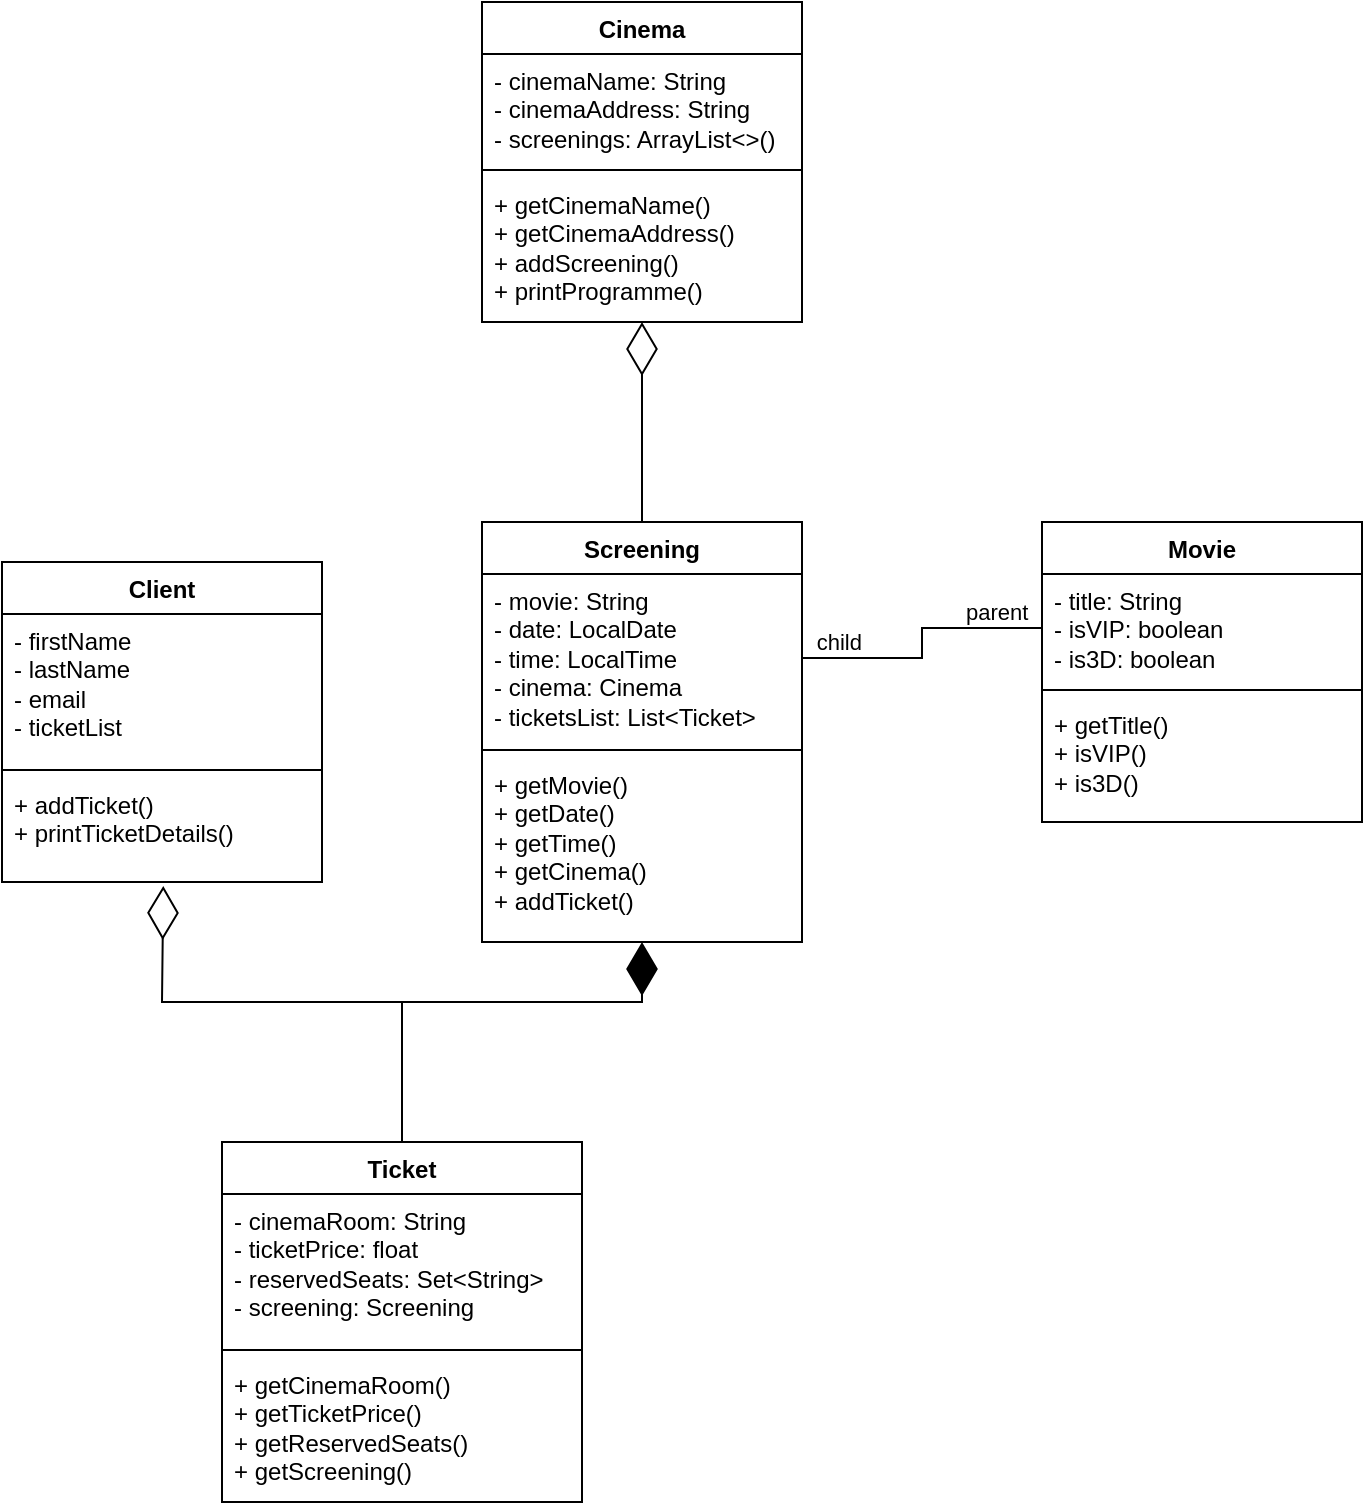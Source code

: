 <mxfile version="26.0.11">
  <diagram name="Strona-1" id="Fe7Hsvomiq4MP2yeBnqJ">
    <mxGraphModel dx="1236" dy="1726" grid="1" gridSize="10" guides="1" tooltips="1" connect="1" arrows="1" fold="1" page="1" pageScale="1" pageWidth="827" pageHeight="1169" math="0" shadow="0">
      <root>
        <mxCell id="0" />
        <mxCell id="1" parent="0" />
        <mxCell id="ms9E_h8TE_Jg9EmPVrr3-1" value="Cinema" style="swimlane;fontStyle=1;align=center;verticalAlign=top;childLayout=stackLayout;horizontal=1;startSize=26;horizontalStack=0;resizeParent=1;resizeParentMax=0;resizeLast=0;collapsible=1;marginBottom=0;whiteSpace=wrap;html=1;" parent="1" vertex="1">
          <mxGeometry x="320" y="-60" width="160" height="160" as="geometry" />
        </mxCell>
        <mxCell id="ms9E_h8TE_Jg9EmPVrr3-2" value=" - cinemaName: String&lt;br&gt;- cinemaAddress: String&lt;br&gt;- screenings: ArrayList&amp;lt;&amp;gt;()" style="text;strokeColor=none;fillColor=none;align=left;verticalAlign=top;spacingLeft=4;spacingRight=4;overflow=hidden;rotatable=0;points=[[0,0.5],[1,0.5]];portConstraint=eastwest;whiteSpace=wrap;html=1;" parent="ms9E_h8TE_Jg9EmPVrr3-1" vertex="1">
          <mxGeometry y="26" width="160" height="54" as="geometry" />
        </mxCell>
        <mxCell id="ms9E_h8TE_Jg9EmPVrr3-3" value="" style="line;strokeWidth=1;fillColor=none;align=left;verticalAlign=middle;spacingTop=-1;spacingLeft=3;spacingRight=3;rotatable=0;labelPosition=right;points=[];portConstraint=eastwest;strokeColor=inherit;" parent="ms9E_h8TE_Jg9EmPVrr3-1" vertex="1">
          <mxGeometry y="80" width="160" height="8" as="geometry" />
        </mxCell>
        <mxCell id="ms9E_h8TE_Jg9EmPVrr3-4" value="+ getCinemaName()&lt;br&gt;+ getCinemaAddress()&lt;br&gt;+ addScreening()&lt;br&gt;+ printProgramme()" style="text;strokeColor=none;fillColor=none;align=left;verticalAlign=top;spacingLeft=4;spacingRight=4;overflow=hidden;rotatable=0;points=[[0,0.5],[1,0.5]];portConstraint=eastwest;whiteSpace=wrap;html=1;" parent="ms9E_h8TE_Jg9EmPVrr3-1" vertex="1">
          <mxGeometry y="88" width="160" height="72" as="geometry" />
        </mxCell>
        <mxCell id="ms9E_h8TE_Jg9EmPVrr3-5" value="Screening" style="swimlane;fontStyle=1;align=center;verticalAlign=top;childLayout=stackLayout;horizontal=1;startSize=26;horizontalStack=0;resizeParent=1;resizeParentMax=0;resizeLast=0;collapsible=1;marginBottom=0;whiteSpace=wrap;html=1;" parent="1" vertex="1">
          <mxGeometry x="320" y="200" width="160" height="210" as="geometry" />
        </mxCell>
        <mxCell id="ms9E_h8TE_Jg9EmPVrr3-6" value="- movie: String&lt;br&gt;- &lt;span class=&quot;hljs-built_in&quot;&gt;date: LocalDate&lt;/span&gt;&lt;br&gt;- &lt;span class=&quot;hljs-built_in&quot;&gt;time: LocalTime&lt;/span&gt;&lt;br&gt;- cinema: Cinema&lt;br&gt;- ticketsList: List&amp;lt;Ticket&amp;gt;" style="text;strokeColor=none;fillColor=none;align=left;verticalAlign=top;spacingLeft=4;spacingRight=4;overflow=hidden;rotatable=0;points=[[0,0.5],[1,0.5]];portConstraint=eastwest;whiteSpace=wrap;html=1;" parent="ms9E_h8TE_Jg9EmPVrr3-5" vertex="1">
          <mxGeometry y="26" width="160" height="84" as="geometry" />
        </mxCell>
        <mxCell id="ms9E_h8TE_Jg9EmPVrr3-7" value="" style="line;strokeWidth=1;fillColor=none;align=left;verticalAlign=middle;spacingTop=-1;spacingLeft=3;spacingRight=3;rotatable=0;labelPosition=right;points=[];portConstraint=eastwest;strokeColor=inherit;" parent="ms9E_h8TE_Jg9EmPVrr3-5" vertex="1">
          <mxGeometry y="110" width="160" height="8" as="geometry" />
        </mxCell>
        <mxCell id="ms9E_h8TE_Jg9EmPVrr3-8" value="+ getMovie()&lt;br&gt;+ getDate()&lt;br&gt;+ getTime()&lt;br&gt;+ getCinema()&lt;br&gt;+ addTicket() " style="text;strokeColor=none;fillColor=none;align=left;verticalAlign=top;spacingLeft=4;spacingRight=4;overflow=hidden;rotatable=0;points=[[0,0.5],[1,0.5]];portConstraint=eastwest;whiteSpace=wrap;html=1;" parent="ms9E_h8TE_Jg9EmPVrr3-5" vertex="1">
          <mxGeometry y="118" width="160" height="92" as="geometry" />
        </mxCell>
        <mxCell id="ms9E_h8TE_Jg9EmPVrr3-9" value="Client" style="swimlane;fontStyle=1;align=center;verticalAlign=top;childLayout=stackLayout;horizontal=1;startSize=26;horizontalStack=0;resizeParent=1;resizeParentMax=0;resizeLast=0;collapsible=1;marginBottom=0;whiteSpace=wrap;html=1;" parent="1" vertex="1">
          <mxGeometry x="80" y="220" width="160" height="160" as="geometry" />
        </mxCell>
        <mxCell id="ms9E_h8TE_Jg9EmPVrr3-10" value=" - firstName&lt;br&gt;- lastName&lt;br&gt;- email&lt;br&gt;- ticketList  " style="text;strokeColor=none;fillColor=none;align=left;verticalAlign=top;spacingLeft=4;spacingRight=4;overflow=hidden;rotatable=0;points=[[0,0.5],[1,0.5]];portConstraint=eastwest;whiteSpace=wrap;html=1;" parent="ms9E_h8TE_Jg9EmPVrr3-9" vertex="1">
          <mxGeometry y="26" width="160" height="74" as="geometry" />
        </mxCell>
        <mxCell id="ms9E_h8TE_Jg9EmPVrr3-11" value="" style="line;strokeWidth=1;fillColor=none;align=left;verticalAlign=middle;spacingTop=-1;spacingLeft=3;spacingRight=3;rotatable=0;labelPosition=right;points=[];portConstraint=eastwest;strokeColor=inherit;" parent="ms9E_h8TE_Jg9EmPVrr3-9" vertex="1">
          <mxGeometry y="100" width="160" height="8" as="geometry" />
        </mxCell>
        <mxCell id="ms9E_h8TE_Jg9EmPVrr3-12" value="+ addTicket()&lt;br&gt;+ printTicketDetails()" style="text;strokeColor=none;fillColor=none;align=left;verticalAlign=top;spacingLeft=4;spacingRight=4;overflow=hidden;rotatable=0;points=[[0,0.5],[1,0.5]];portConstraint=eastwest;whiteSpace=wrap;html=1;" parent="ms9E_h8TE_Jg9EmPVrr3-9" vertex="1">
          <mxGeometry y="108" width="160" height="52" as="geometry" />
        </mxCell>
        <mxCell id="ms9E_h8TE_Jg9EmPVrr3-13" value="Movie" style="swimlane;fontStyle=1;align=center;verticalAlign=top;childLayout=stackLayout;horizontal=1;startSize=26;horizontalStack=0;resizeParent=1;resizeParentMax=0;resizeLast=0;collapsible=1;marginBottom=0;whiteSpace=wrap;html=1;" parent="1" vertex="1">
          <mxGeometry x="600" y="200" width="160" height="150" as="geometry" />
        </mxCell>
        <mxCell id="ms9E_h8TE_Jg9EmPVrr3-14" value="- title: String&lt;br&gt;- isVIP: boolean&lt;br&gt;- is3D: boolean" style="text;strokeColor=none;fillColor=none;align=left;verticalAlign=top;spacingLeft=4;spacingRight=4;overflow=hidden;rotatable=0;points=[[0,0.5],[1,0.5]];portConstraint=eastwest;whiteSpace=wrap;html=1;" parent="ms9E_h8TE_Jg9EmPVrr3-13" vertex="1">
          <mxGeometry y="26" width="160" height="54" as="geometry" />
        </mxCell>
        <mxCell id="ms9E_h8TE_Jg9EmPVrr3-15" value="" style="line;strokeWidth=1;fillColor=none;align=left;verticalAlign=middle;spacingTop=-1;spacingLeft=3;spacingRight=3;rotatable=0;labelPosition=right;points=[];portConstraint=eastwest;strokeColor=inherit;" parent="ms9E_h8TE_Jg9EmPVrr3-13" vertex="1">
          <mxGeometry y="80" width="160" height="8" as="geometry" />
        </mxCell>
        <mxCell id="ms9E_h8TE_Jg9EmPVrr3-16" value="+ getTitle()&lt;br&gt;+ isVIP()&lt;br&gt;+ is3D()  " style="text;strokeColor=none;fillColor=none;align=left;verticalAlign=top;spacingLeft=4;spacingRight=4;overflow=hidden;rotatable=0;points=[[0,0.5],[1,0.5]];portConstraint=eastwest;whiteSpace=wrap;html=1;" parent="ms9E_h8TE_Jg9EmPVrr3-13" vertex="1">
          <mxGeometry y="88" width="160" height="62" as="geometry" />
        </mxCell>
        <mxCell id="ms9E_h8TE_Jg9EmPVrr3-17" value="Ticket" style="swimlane;fontStyle=1;align=center;verticalAlign=top;childLayout=stackLayout;horizontal=1;startSize=26;horizontalStack=0;resizeParent=1;resizeParentMax=0;resizeLast=0;collapsible=1;marginBottom=0;whiteSpace=wrap;html=1;" parent="1" vertex="1">
          <mxGeometry x="190" y="510" width="180" height="180" as="geometry" />
        </mxCell>
        <mxCell id="ms9E_h8TE_Jg9EmPVrr3-18" value=" - cinemaRoom: String&lt;br&gt;- ticketPrice: float&lt;br&gt;- reservedSeats: Set&amp;lt;String&amp;gt;&lt;br&gt;- screening: Screening" style="text;strokeColor=none;fillColor=none;align=left;verticalAlign=top;spacingLeft=4;spacingRight=4;overflow=hidden;rotatable=0;points=[[0,0.5],[1,0.5]];portConstraint=eastwest;whiteSpace=wrap;html=1;" parent="ms9E_h8TE_Jg9EmPVrr3-17" vertex="1">
          <mxGeometry y="26" width="180" height="74" as="geometry" />
        </mxCell>
        <mxCell id="ms9E_h8TE_Jg9EmPVrr3-19" value="" style="line;strokeWidth=1;fillColor=none;align=left;verticalAlign=middle;spacingTop=-1;spacingLeft=3;spacingRight=3;rotatable=0;labelPosition=right;points=[];portConstraint=eastwest;strokeColor=inherit;" parent="ms9E_h8TE_Jg9EmPVrr3-17" vertex="1">
          <mxGeometry y="100" width="180" height="8" as="geometry" />
        </mxCell>
        <mxCell id="ms9E_h8TE_Jg9EmPVrr3-20" value="+ getCinemaRoom()&lt;br&gt;+ getTicketPrice()&lt;br&gt;+ getReservedSeats()&lt;br&gt;+ getScreening()" style="text;strokeColor=none;fillColor=none;align=left;verticalAlign=top;spacingLeft=4;spacingRight=4;overflow=hidden;rotatable=0;points=[[0,0.5],[1,0.5]];portConstraint=eastwest;whiteSpace=wrap;html=1;" parent="ms9E_h8TE_Jg9EmPVrr3-17" vertex="1">
          <mxGeometry y="108" width="180" height="72" as="geometry" />
        </mxCell>
        <mxCell id="ms9E_h8TE_Jg9EmPVrr3-22" value="" style="endArrow=diamondThin;endFill=0;endSize=24;html=1;rounded=0;exitX=0.5;exitY=0;exitDx=0;exitDy=0;" parent="1" source="ms9E_h8TE_Jg9EmPVrr3-5" target="ms9E_h8TE_Jg9EmPVrr3-4" edge="1">
          <mxGeometry width="160" relative="1" as="geometry">
            <mxPoint x="330" y="290" as="sourcePoint" />
            <mxPoint x="490" y="290" as="targetPoint" />
          </mxGeometry>
        </mxCell>
        <mxCell id="ms9E_h8TE_Jg9EmPVrr3-23" value="" style="endArrow=diamondThin;endFill=1;endSize=24;html=1;rounded=0;exitX=0.5;exitY=0;exitDx=0;exitDy=0;entryX=0.499;entryY=1.008;entryDx=0;entryDy=0;entryPerimeter=0;" parent="1" source="ms9E_h8TE_Jg9EmPVrr3-17" target="ms9E_h8TE_Jg9EmPVrr3-8" edge="1">
          <mxGeometry width="160" relative="1" as="geometry">
            <mxPoint x="330" y="290" as="sourcePoint" />
            <mxPoint x="370" y="310" as="targetPoint" />
            <Array as="points">
              <mxPoint x="280" y="440" />
              <mxPoint x="400" y="440" />
              <mxPoint x="400" y="410" />
            </Array>
          </mxGeometry>
        </mxCell>
        <mxCell id="ms9E_h8TE_Jg9EmPVrr3-24" value="" style="endArrow=diamondThin;endFill=0;endSize=24;html=1;rounded=0;exitX=0.5;exitY=0;exitDx=0;exitDy=0;entryX=0.504;entryY=1.038;entryDx=0;entryDy=0;entryPerimeter=0;" parent="1" source="ms9E_h8TE_Jg9EmPVrr3-17" target="ms9E_h8TE_Jg9EmPVrr3-12" edge="1">
          <mxGeometry width="160" relative="1" as="geometry">
            <mxPoint x="330" y="290" as="sourcePoint" />
            <mxPoint x="490" y="290" as="targetPoint" />
            <Array as="points">
              <mxPoint x="280" y="440" />
              <mxPoint x="160" y="440" />
            </Array>
          </mxGeometry>
        </mxCell>
        <mxCell id="ms9E_h8TE_Jg9EmPVrr3-28" value="" style="endArrow=none;html=1;edgeStyle=orthogonalEdgeStyle;rounded=0;entryX=1;entryY=0.5;entryDx=0;entryDy=0;exitX=0;exitY=0.5;exitDx=0;exitDy=0;" parent="1" source="ms9E_h8TE_Jg9EmPVrr3-14" target="ms9E_h8TE_Jg9EmPVrr3-6" edge="1">
          <mxGeometry relative="1" as="geometry">
            <mxPoint x="330" y="290" as="sourcePoint" />
            <mxPoint x="490" y="290" as="targetPoint" />
          </mxGeometry>
        </mxCell>
        <mxCell id="ms9E_h8TE_Jg9EmPVrr3-29" value="parent" style="edgeLabel;resizable=0;html=1;align=left;verticalAlign=bottom;" parent="ms9E_h8TE_Jg9EmPVrr3-28" connectable="0" vertex="1">
          <mxGeometry x="-1" relative="1" as="geometry">
            <mxPoint x="-40" as="offset" />
          </mxGeometry>
        </mxCell>
        <mxCell id="ms9E_h8TE_Jg9EmPVrr3-30" value="child" style="edgeLabel;resizable=0;html=1;align=right;verticalAlign=bottom;" parent="ms9E_h8TE_Jg9EmPVrr3-28" connectable="0" vertex="1">
          <mxGeometry x="1" relative="1" as="geometry">
            <mxPoint x="30" as="offset" />
          </mxGeometry>
        </mxCell>
      </root>
    </mxGraphModel>
  </diagram>
</mxfile>

